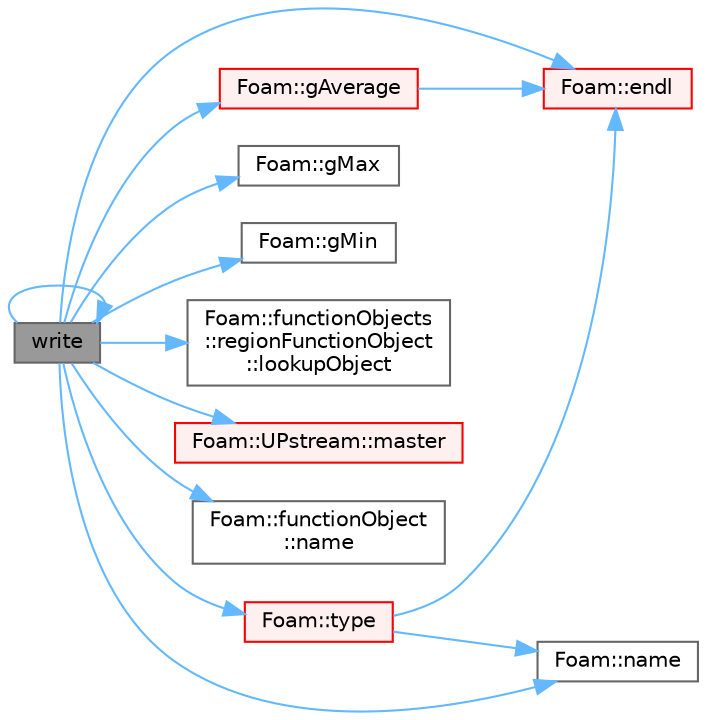 digraph "write"
{
 // LATEX_PDF_SIZE
  bgcolor="transparent";
  edge [fontname=Helvetica,fontsize=10,labelfontname=Helvetica,labelfontsize=10];
  node [fontname=Helvetica,fontsize=10,shape=box,height=0.2,width=0.4];
  rankdir="LR";
  Node1 [id="Node000001",label="write",height=0.2,width=0.4,color="gray40", fillcolor="grey60", style="filled", fontcolor="black",tooltip=" "];
  Node1 -> Node2 [id="edge1_Node000001_Node000002",color="steelblue1",style="solid",tooltip=" "];
  Node2 [id="Node000002",label="Foam::endl",height=0.2,width=0.4,color="red", fillcolor="#FFF0F0", style="filled",URL="$namespaceFoam.html#a7d5eca45a323264dc5fe811500ebda47",tooltip=" "];
  Node1 -> Node6 [id="edge2_Node000001_Node000006",color="steelblue1",style="solid",tooltip=" "];
  Node6 [id="Node000006",label="Foam::gAverage",height=0.2,width=0.4,color="red", fillcolor="#FFF0F0", style="filled",URL="$namespaceFoam.html#ab45e56189711a2e5cdd381a0e2b6cc5c",tooltip=" "];
  Node6 -> Node2 [id="edge3_Node000006_Node000002",color="steelblue1",style="solid",tooltip=" "];
  Node1 -> Node25 [id="edge4_Node000001_Node000025",color="steelblue1",style="solid",tooltip=" "];
  Node25 [id="Node000025",label="Foam::gMax",height=0.2,width=0.4,color="grey40", fillcolor="white", style="filled",URL="$namespaceFoam.html#ae8d631fb8e841947408bb711abfb1e67",tooltip=" "];
  Node1 -> Node26 [id="edge5_Node000001_Node000026",color="steelblue1",style="solid",tooltip=" "];
  Node26 [id="Node000026",label="Foam::gMin",height=0.2,width=0.4,color="grey40", fillcolor="white", style="filled",URL="$namespaceFoam.html#aca330ee6cfe7d602300dbc5905f8c9f6",tooltip=" "];
  Node1 -> Node27 [id="edge6_Node000001_Node000027",color="steelblue1",style="solid",tooltip=" "];
  Node27 [id="Node000027",label="Foam::functionObjects\l::regionFunctionObject\l::lookupObject",height=0.2,width=0.4,color="grey40", fillcolor="white", style="filled",URL="$classFoam_1_1functionObjects_1_1regionFunctionObject.html#a05ce5873122c84d0046f862ff123cc71",tooltip=" "];
  Node1 -> Node16 [id="edge7_Node000001_Node000016",color="steelblue1",style="solid",tooltip=" "];
  Node16 [id="Node000016",label="Foam::UPstream::master",height=0.2,width=0.4,color="red", fillcolor="#FFF0F0", style="filled",URL="$classFoam_1_1UPstream.html#a60159c36fcc2e247e0cb24b89914f1e4",tooltip=" "];
  Node1 -> Node28 [id="edge8_Node000001_Node000028",color="steelblue1",style="solid",tooltip=" "];
  Node28 [id="Node000028",label="Foam::functionObject\l::name",height=0.2,width=0.4,color="grey40", fillcolor="white", style="filled",URL="$classFoam_1_1functionObject.html#a19bad5682ac7f021cc3a66fcfaa98c8e",tooltip=" "];
  Node1 -> Node29 [id="edge9_Node000001_Node000029",color="steelblue1",style="solid",tooltip=" "];
  Node29 [id="Node000029",label="Foam::name",height=0.2,width=0.4,color="grey40", fillcolor="white", style="filled",URL="$namespaceFoam.html#accde1bf3e2a4105cca868012a680afbe",tooltip=" "];
  Node1 -> Node30 [id="edge10_Node000001_Node000030",color="steelblue1",style="solid",tooltip=" "];
  Node30 [id="Node000030",label="Foam::type",height=0.2,width=0.4,color="red", fillcolor="#FFF0F0", style="filled",URL="$namespaceFoam.html#a69e2e8a647a7073be8ce6437c0aff762",tooltip=" "];
  Node30 -> Node2 [id="edge11_Node000030_Node000002",color="steelblue1",style="solid",tooltip=" "];
  Node30 -> Node29 [id="edge12_Node000030_Node000029",color="steelblue1",style="solid",tooltip=" "];
  Node1 -> Node1 [id="edge13_Node000001_Node000001",color="steelblue1",style="solid",tooltip=" "];
}
